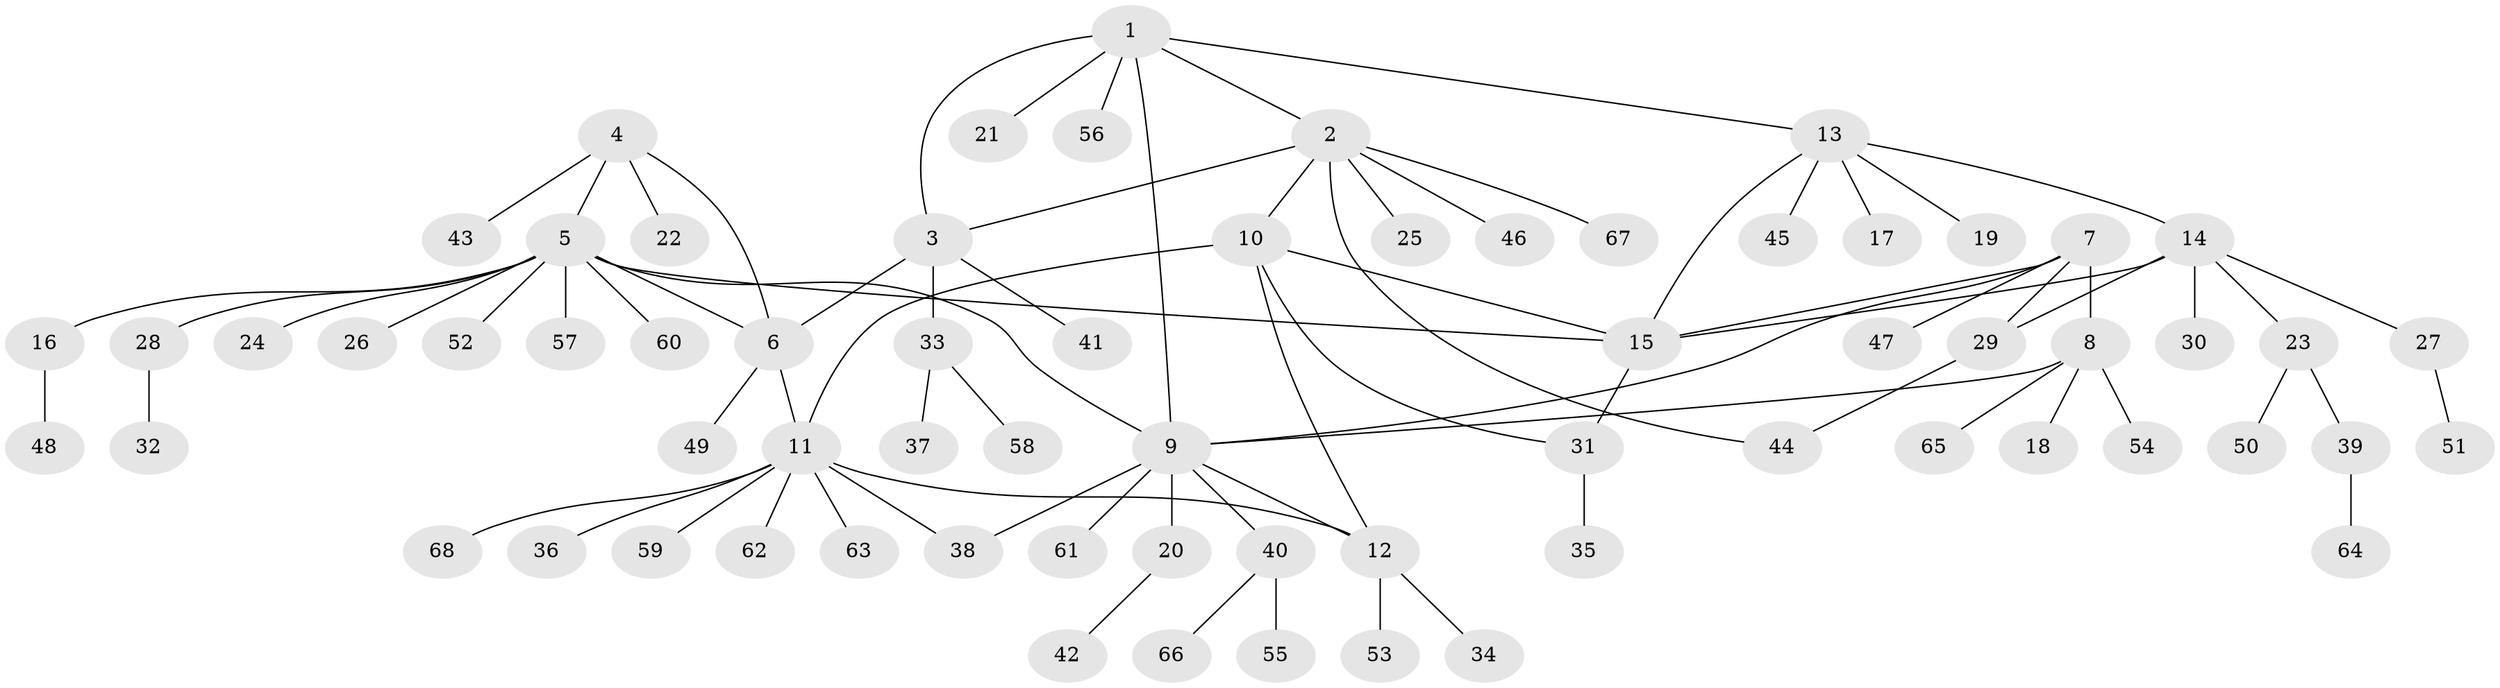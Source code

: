 // coarse degree distribution, {5: 0.058823529411764705, 7: 0.058823529411764705, 2: 0.11764705882352941, 4: 0.14705882352941177, 3: 0.08823529411764706, 1: 0.47058823529411764, 9: 0.029411764705882353, 8: 0.029411764705882353}
// Generated by graph-tools (version 1.1) at 2025/37/03/04/25 23:37:35]
// undirected, 68 vertices, 82 edges
graph export_dot {
  node [color=gray90,style=filled];
  1;
  2;
  3;
  4;
  5;
  6;
  7;
  8;
  9;
  10;
  11;
  12;
  13;
  14;
  15;
  16;
  17;
  18;
  19;
  20;
  21;
  22;
  23;
  24;
  25;
  26;
  27;
  28;
  29;
  30;
  31;
  32;
  33;
  34;
  35;
  36;
  37;
  38;
  39;
  40;
  41;
  42;
  43;
  44;
  45;
  46;
  47;
  48;
  49;
  50;
  51;
  52;
  53;
  54;
  55;
  56;
  57;
  58;
  59;
  60;
  61;
  62;
  63;
  64;
  65;
  66;
  67;
  68;
  1 -- 2;
  1 -- 3;
  1 -- 9;
  1 -- 13;
  1 -- 21;
  1 -- 56;
  2 -- 3;
  2 -- 10;
  2 -- 25;
  2 -- 44;
  2 -- 46;
  2 -- 67;
  3 -- 6;
  3 -- 33;
  3 -- 41;
  4 -- 5;
  4 -- 6;
  4 -- 22;
  4 -- 43;
  5 -- 6;
  5 -- 9;
  5 -- 15;
  5 -- 16;
  5 -- 24;
  5 -- 26;
  5 -- 28;
  5 -- 52;
  5 -- 57;
  5 -- 60;
  6 -- 11;
  6 -- 49;
  7 -- 8;
  7 -- 9;
  7 -- 15;
  7 -- 29;
  7 -- 47;
  8 -- 9;
  8 -- 18;
  8 -- 54;
  8 -- 65;
  9 -- 12;
  9 -- 20;
  9 -- 38;
  9 -- 40;
  9 -- 61;
  10 -- 11;
  10 -- 12;
  10 -- 15;
  10 -- 31;
  11 -- 12;
  11 -- 36;
  11 -- 38;
  11 -- 59;
  11 -- 62;
  11 -- 63;
  11 -- 68;
  12 -- 34;
  12 -- 53;
  13 -- 14;
  13 -- 15;
  13 -- 17;
  13 -- 19;
  13 -- 45;
  14 -- 15;
  14 -- 23;
  14 -- 27;
  14 -- 29;
  14 -- 30;
  15 -- 31;
  16 -- 48;
  20 -- 42;
  23 -- 39;
  23 -- 50;
  27 -- 51;
  28 -- 32;
  29 -- 44;
  31 -- 35;
  33 -- 37;
  33 -- 58;
  39 -- 64;
  40 -- 55;
  40 -- 66;
}
